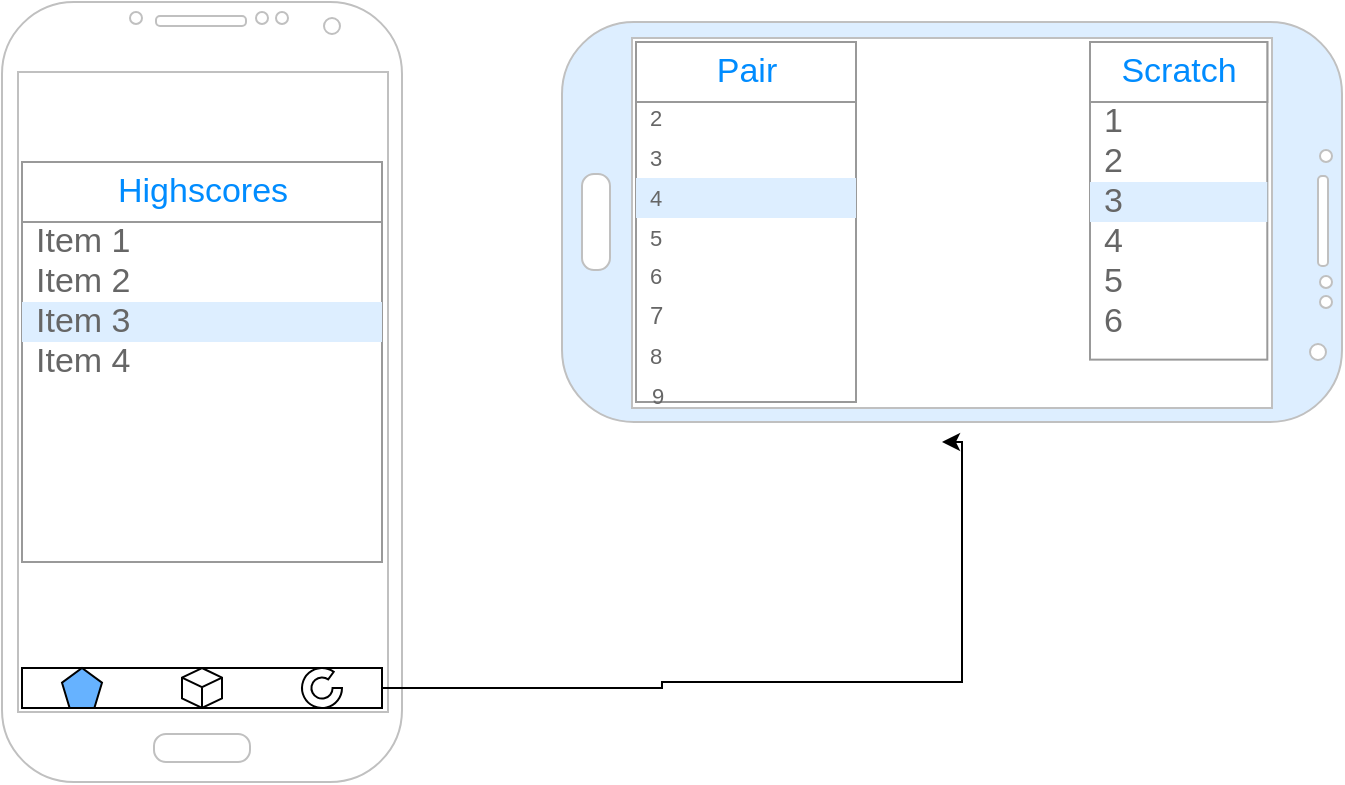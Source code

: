 <mxfile version="13.1.3" type="device"><diagram id="YuHhK9207h29efYWtoDu" name="Page-1"><mxGraphModel dx="1022" dy="386" grid="1" gridSize="10" guides="1" tooltips="1" connect="1" arrows="1" fold="1" page="1" pageScale="1" pageWidth="850" pageHeight="1100" math="0" shadow="0"><root><mxCell id="0"/><mxCell id="1" parent="0"/><mxCell id="opBuuTuAWuZX9H6xvq_A-1" value="" style="verticalLabelPosition=bottom;verticalAlign=top;html=1;shadow=0;dashed=0;strokeWidth=1;shape=mxgraph.android.phone2;strokeColor=#c0c0c0;" vertex="1" parent="1"><mxGeometry x="70" y="30" width="200" height="390" as="geometry"/></mxCell><mxCell id="opBuuTuAWuZX9H6xvq_A-23" value="" style="edgeStyle=orthogonalEdgeStyle;rounded=0;orthogonalLoop=1;jettySize=auto;html=1;" edge="1" parent="1" source="opBuuTuAWuZX9H6xvq_A-10"><mxGeometry relative="1" as="geometry"><mxPoint x="540" y="250" as="targetPoint"/><Array as="points"><mxPoint x="400" y="373"/><mxPoint x="400" y="370"/><mxPoint x="550" y="370"/><mxPoint x="550" y="250"/></Array></mxGeometry></mxCell><mxCell id="opBuuTuAWuZX9H6xvq_A-10" value="" style="verticalLabelPosition=bottom;verticalAlign=top;html=1;shape=mxgraph.basic.rect;fillColor2=none;strokeWidth=1;size=20;indent=5;" vertex="1" parent="1"><mxGeometry x="80" y="363" width="180" height="20" as="geometry"/></mxCell><mxCell id="opBuuTuAWuZX9H6xvq_A-12" value="" style="whiteSpace=wrap;html=1;shape=mxgraph.basic.isocube;isoAngle=15;" vertex="1" parent="1"><mxGeometry x="160" y="363" width="20" height="20" as="geometry"/></mxCell><mxCell id="opBuuTuAWuZX9H6xvq_A-13" value="" style="whiteSpace=wrap;html=1;shape=mxgraph.basic.pentagon;fillColor=#66B2FF;" vertex="1" parent="1"><mxGeometry x="100" y="363" width="20" height="20" as="geometry"/></mxCell><mxCell id="opBuuTuAWuZX9H6xvq_A-14" value="" style="verticalLabelPosition=bottom;verticalAlign=top;html=1;shape=mxgraph.basic.partConcEllipse;startAngle=0.25;endAngle=0.1;arcWidth=0.47;" vertex="1" parent="1"><mxGeometry x="220" y="363" width="20" height="20" as="geometry"/></mxCell><mxCell id="opBuuTuAWuZX9H6xvq_A-15" value="" style="strokeWidth=1;shadow=0;dashed=0;align=center;html=1;shape=mxgraph.mockup.forms.rrect;rSize=0;strokeColor=#999999;fillColor=#ffffff;" vertex="1" parent="1"><mxGeometry x="80" y="110" width="180" height="200" as="geometry"/></mxCell><mxCell id="opBuuTuAWuZX9H6xvq_A-16" value="Highscores" style="strokeWidth=1;shadow=0;dashed=0;align=center;html=1;shape=mxgraph.mockup.forms.rrect;rSize=0;strokeColor=#999999;fontColor=#008cff;fontSize=17;fillColor=#ffffff;resizeWidth=1;" vertex="1" parent="opBuuTuAWuZX9H6xvq_A-15"><mxGeometry width="180" height="30" relative="1" as="geometry"><mxPoint as="offset"/></mxGeometry></mxCell><mxCell id="opBuuTuAWuZX9H6xvq_A-17" value="Item 1" style="strokeWidth=1;shadow=0;dashed=0;align=center;html=1;shape=mxgraph.mockup.forms.anchor;fontSize=17;fontColor=#666666;align=left;spacingLeft=5;resizeWidth=1;" vertex="1" parent="opBuuTuAWuZX9H6xvq_A-15"><mxGeometry width="180" height="20" relative="1" as="geometry"><mxPoint y="30" as="offset"/></mxGeometry></mxCell><mxCell id="opBuuTuAWuZX9H6xvq_A-18" value="Item 2" style="strokeWidth=1;shadow=0;dashed=0;align=center;html=1;shape=mxgraph.mockup.forms.anchor;fontSize=17;fontColor=#666666;align=left;spacingLeft=5;resizeWidth=1;" vertex="1" parent="opBuuTuAWuZX9H6xvq_A-15"><mxGeometry width="180" height="20" relative="1" as="geometry"><mxPoint y="50" as="offset"/></mxGeometry></mxCell><mxCell id="opBuuTuAWuZX9H6xvq_A-19" value="Item 3" style="strokeWidth=1;shadow=0;dashed=0;align=center;html=1;shape=mxgraph.mockup.forms.rrect;rSize=0;fontSize=17;fontColor=#666666;align=left;spacingLeft=5;fillColor=#ddeeff;strokeColor=none;resizeWidth=1;" vertex="1" parent="opBuuTuAWuZX9H6xvq_A-15"><mxGeometry width="180" height="20" relative="1" as="geometry"><mxPoint y="70" as="offset"/></mxGeometry></mxCell><mxCell id="opBuuTuAWuZX9H6xvq_A-20" value="Item 4" style="strokeWidth=1;shadow=0;dashed=0;align=center;html=1;shape=mxgraph.mockup.forms.anchor;fontSize=17;fontColor=#666666;align=left;spacingLeft=5;resizeWidth=1;" vertex="1" parent="opBuuTuAWuZX9H6xvq_A-15"><mxGeometry width="180" height="20" relative="1" as="geometry"><mxPoint y="90" as="offset"/></mxGeometry></mxCell><mxCell id="opBuuTuAWuZX9H6xvq_A-47" value="" style="strokeWidth=1;shadow=0;dashed=0;align=center;html=1;shape=mxgraph.mockup.forms.rrect;rSize=0;strokeColor=#999999;fillColor=#ffffff;" vertex="1" parent="1"><mxGeometry x="614" y="50" width="88.66" height="158.82" as="geometry"/></mxCell><mxCell id="opBuuTuAWuZX9H6xvq_A-48" value="Scratch" style="strokeWidth=1;shadow=0;dashed=0;align=center;html=1;shape=mxgraph.mockup.forms.rrect;rSize=0;strokeColor=#999999;fontColor=#008cff;fontSize=17;fillColor=#ffffff;resizeWidth=1;" vertex="1" parent="opBuuTuAWuZX9H6xvq_A-47"><mxGeometry width="88.66" height="30" relative="1" as="geometry"/></mxCell><mxCell id="opBuuTuAWuZX9H6xvq_A-49" value="1" style="strokeWidth=1;shadow=0;dashed=0;align=center;html=1;shape=mxgraph.mockup.forms.anchor;fontSize=17;fontColor=#666666;align=left;spacingLeft=5;resizeWidth=1;" vertex="1" parent="opBuuTuAWuZX9H6xvq_A-47"><mxGeometry width="88.66" height="20" relative="1" as="geometry"><mxPoint y="30" as="offset"/></mxGeometry></mxCell><mxCell id="opBuuTuAWuZX9H6xvq_A-50" value="2" style="strokeWidth=1;shadow=0;dashed=0;align=center;html=1;shape=mxgraph.mockup.forms.anchor;fontSize=17;fontColor=#666666;align=left;spacingLeft=5;resizeWidth=1;" vertex="1" parent="opBuuTuAWuZX9H6xvq_A-47"><mxGeometry width="88.66" height="20" relative="1" as="geometry"><mxPoint y="50" as="offset"/></mxGeometry></mxCell><mxCell id="opBuuTuAWuZX9H6xvq_A-51" value="3" style="strokeWidth=1;shadow=0;dashed=0;align=center;html=1;shape=mxgraph.mockup.forms.rrect;rSize=0;fontSize=17;fontColor=#666666;align=left;spacingLeft=5;fillColor=#ddeeff;strokeColor=none;resizeWidth=1;" vertex="1" parent="opBuuTuAWuZX9H6xvq_A-47"><mxGeometry width="88.66" height="20" relative="1" as="geometry"><mxPoint y="70" as="offset"/></mxGeometry></mxCell><mxCell id="opBuuTuAWuZX9H6xvq_A-52" value="4" style="strokeWidth=1;shadow=0;dashed=0;align=center;html=1;shape=mxgraph.mockup.forms.anchor;fontSize=17;fontColor=#666666;align=left;spacingLeft=5;resizeWidth=1;" vertex="1" parent="opBuuTuAWuZX9H6xvq_A-47"><mxGeometry width="88.66" height="20" relative="1" as="geometry"><mxPoint y="90" as="offset"/></mxGeometry></mxCell><mxCell id="opBuuTuAWuZX9H6xvq_A-59" value="5" style="strokeWidth=1;shadow=0;dashed=0;align=center;html=1;shape=mxgraph.mockup.forms.anchor;fontSize=17;fontColor=#666666;align=left;spacingLeft=5;resizeWidth=1;" vertex="1" parent="opBuuTuAWuZX9H6xvq_A-47"><mxGeometry width="86.498" height="20" relative="1" as="geometry"><mxPoint y="110" as="offset"/></mxGeometry></mxCell><mxCell id="opBuuTuAWuZX9H6xvq_A-60" value="6" style="strokeWidth=1;shadow=0;dashed=0;align=center;html=1;shape=mxgraph.mockup.forms.anchor;fontSize=17;fontColor=#666666;align=left;spacingLeft=5;resizeWidth=1;" vertex="1" parent="opBuuTuAWuZX9H6xvq_A-47"><mxGeometry width="86.498" height="20" relative="1" as="geometry"><mxPoint y="130" as="offset"/></mxGeometry></mxCell><mxCell id="opBuuTuAWuZX9H6xvq_A-61" value="" style="verticalLabelPosition=bottom;verticalAlign=top;html=1;shadow=0;dashed=0;strokeWidth=1;shape=mxgraph.android.phone2;strokeColor=#c0c0c0;direction=south;fillColor=#ddeeff;fontSize=17;fontColor=#666666;align=left;" vertex="1" parent="1"><mxGeometry x="350" y="40" width="390" height="200" as="geometry"/></mxCell><mxCell id="opBuuTuAWuZX9H6xvq_A-62" value="" style="strokeWidth=1;shadow=0;dashed=0;align=center;html=1;shape=mxgraph.mockup.forms.rrect;rSize=0;strokeColor=#999999;fillColor=#ffffff;fontSize=14;fontColor=#666666;" vertex="1" parent="1"><mxGeometry x="387" y="50" width="110" height="180" as="geometry"/></mxCell><mxCell id="opBuuTuAWuZX9H6xvq_A-63" value="Pair" style="strokeWidth=1;shadow=0;dashed=0;align=center;html=1;shape=mxgraph.mockup.forms.rrect;rSize=0;strokeColor=#999999;fontColor=#008cff;fontSize=17;fillColor=#ffffff;resizeWidth=1;" vertex="1" parent="opBuuTuAWuZX9H6xvq_A-62"><mxGeometry width="110.0" height="30" relative="1" as="geometry"/></mxCell><mxCell id="opBuuTuAWuZX9H6xvq_A-64" value="2" style="strokeWidth=1;shadow=0;dashed=0;align=center;html=1;shape=mxgraph.mockup.forms.anchor;fontSize=11;fontColor=#666666;align=left;spacingLeft=5;resizeWidth=1;" vertex="1" parent="opBuuTuAWuZX9H6xvq_A-62"><mxGeometry width="110.0" height="20" relative="1" as="geometry"><mxPoint y="28" as="offset"/></mxGeometry></mxCell><mxCell id="opBuuTuAWuZX9H6xvq_A-65" value="3" style="strokeWidth=1;shadow=0;dashed=0;align=center;html=1;shape=mxgraph.mockup.forms.anchor;fontSize=11;fontColor=#666666;align=left;spacingLeft=5;resizeWidth=1;" vertex="1" parent="opBuuTuAWuZX9H6xvq_A-62"><mxGeometry width="110.0" height="20" relative="1" as="geometry"><mxPoint y="48" as="offset"/></mxGeometry></mxCell><mxCell id="opBuuTuAWuZX9H6xvq_A-66" value="4" style="strokeWidth=1;shadow=0;dashed=0;align=center;html=1;shape=mxgraph.mockup.forms.rrect;rSize=0;fontSize=11;fontColor=#666666;align=left;spacingLeft=5;fillColor=#ddeeff;strokeColor=none;resizeWidth=1;" vertex="1" parent="opBuuTuAWuZX9H6xvq_A-62"><mxGeometry width="110.0" height="20" relative="1" as="geometry"><mxPoint y="68" as="offset"/></mxGeometry></mxCell><mxCell id="opBuuTuAWuZX9H6xvq_A-67" value="5" style="strokeWidth=1;shadow=0;dashed=0;align=center;html=1;shape=mxgraph.mockup.forms.anchor;fontSize=11;fontColor=#666666;align=left;spacingLeft=5;resizeWidth=1;" vertex="1" parent="opBuuTuAWuZX9H6xvq_A-62"><mxGeometry width="110.0" height="20" relative="1" as="geometry"><mxPoint y="88" as="offset"/></mxGeometry></mxCell><mxCell id="opBuuTuAWuZX9H6xvq_A-68" value="6" style="strokeWidth=1;shadow=0;dashed=0;align=center;html=1;shape=mxgraph.mockup.forms.anchor;fontSize=11;fontColor=#666666;align=left;spacingLeft=5;resizeWidth=1;" vertex="1" parent="opBuuTuAWuZX9H6xvq_A-62"><mxGeometry width="110.0" height="20" relative="1" as="geometry"><mxPoint y="107" as="offset"/></mxGeometry></mxCell><mxCell id="opBuuTuAWuZX9H6xvq_A-76" value="7" style="strokeWidth=1;shadow=0;dashed=0;align=center;html=1;shape=mxgraph.mockup.forms.anchor;fontSize=12;fontColor=#666666;align=left;spacingLeft=5;resizeWidth=1;" vertex="1" parent="opBuuTuAWuZX9H6xvq_A-62"><mxGeometry width="110" height="20" relative="1" as="geometry"><mxPoint y="127" as="offset"/></mxGeometry></mxCell><mxCell id="opBuuTuAWuZX9H6xvq_A-85" value="8" style="strokeWidth=1;shadow=0;dashed=0;align=center;html=1;shape=mxgraph.mockup.forms.anchor;fontSize=11;fontColor=#666666;align=left;spacingLeft=5;resizeWidth=1;" vertex="1" parent="opBuuTuAWuZX9H6xvq_A-62"><mxGeometry width="110.0" height="20" relative="1" as="geometry"><mxPoint y="147" as="offset"/></mxGeometry></mxCell><mxCell id="opBuuTuAWuZX9H6xvq_A-95" value="9" style="strokeWidth=1;shadow=0;dashed=0;align=center;html=1;shape=mxgraph.mockup.forms.anchor;fontSize=11;fontColor=#666666;align=left;spacingLeft=5;resizeWidth=1;" vertex="1" parent="opBuuTuAWuZX9H6xvq_A-62"><mxGeometry width="110.0" height="20" relative="1" as="geometry"><mxPoint x="1" y="167" as="offset"/></mxGeometry></mxCell></root></mxGraphModel></diagram></mxfile>